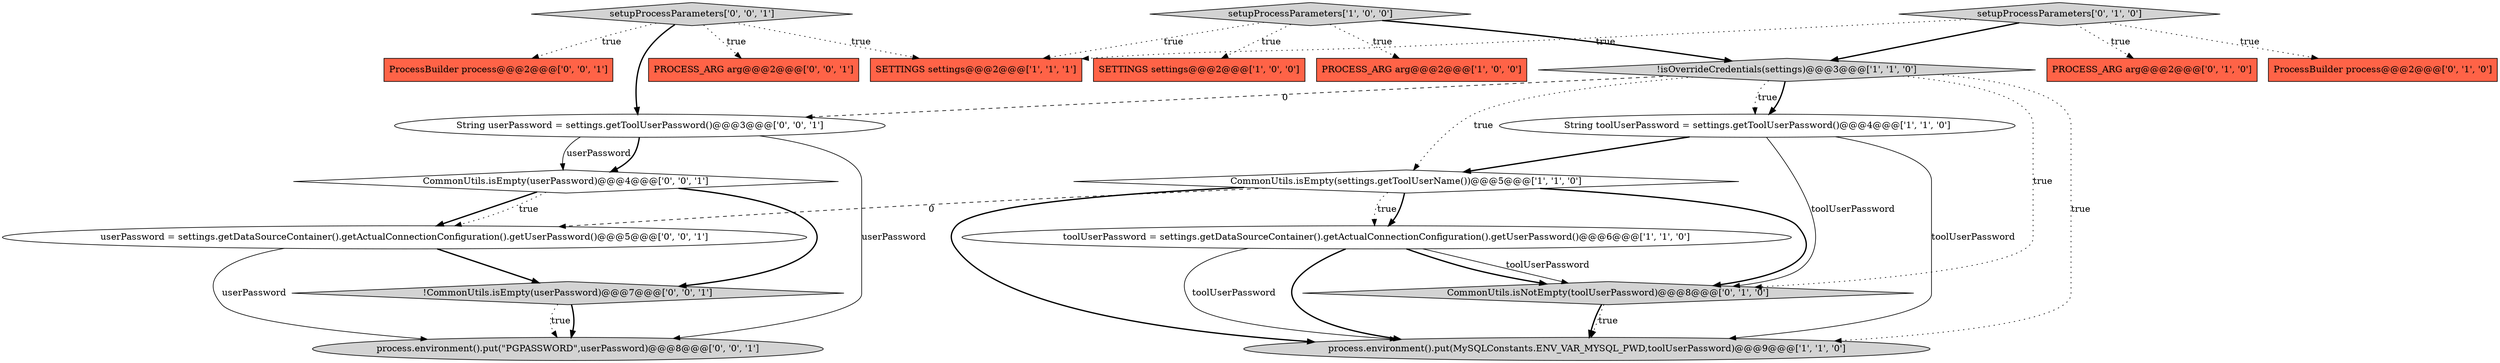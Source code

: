digraph {
8 [style = filled, label = "toolUserPassword = settings.getDataSourceContainer().getActualConnectionConfiguration().getUserPassword()@@@6@@@['1', '1', '0']", fillcolor = white, shape = ellipse image = "AAA0AAABBB1BBB"];
0 [style = filled, label = "SETTINGS settings@@@2@@@['1', '0', '0']", fillcolor = tomato, shape = box image = "AAA0AAABBB1BBB"];
19 [style = filled, label = "userPassword = settings.getDataSourceContainer().getActualConnectionConfiguration().getUserPassword()@@@5@@@['0', '0', '1']", fillcolor = white, shape = ellipse image = "AAA0AAABBB3BBB"];
10 [style = filled, label = "PROCESS_ARG arg@@@2@@@['0', '1', '0']", fillcolor = tomato, shape = box image = "AAA0AAABBB2BBB"];
11 [style = filled, label = "CommonUtils.isNotEmpty(toolUserPassword)@@@8@@@['0', '1', '0']", fillcolor = lightgray, shape = diamond image = "AAA1AAABBB2BBB"];
16 [style = filled, label = "process.environment().put(\"PGPASSWORD\",userPassword)@@@8@@@['0', '0', '1']", fillcolor = lightgray, shape = ellipse image = "AAA0AAABBB3BBB"];
4 [style = filled, label = "SETTINGS settings@@@2@@@['1', '1', '1']", fillcolor = tomato, shape = box image = "AAA0AAABBB1BBB"];
2 [style = filled, label = "process.environment().put(MySQLConstants.ENV_VAR_MYSQL_PWD,toolUserPassword)@@@9@@@['1', '1', '0']", fillcolor = lightgray, shape = ellipse image = "AAA0AAABBB1BBB"];
5 [style = filled, label = "!isOverrideCredentials(settings)@@@3@@@['1', '1', '0']", fillcolor = lightgray, shape = diamond image = "AAA0AAABBB1BBB"];
7 [style = filled, label = "String toolUserPassword = settings.getToolUserPassword()@@@4@@@['1', '1', '0']", fillcolor = white, shape = ellipse image = "AAA0AAABBB1BBB"];
9 [style = filled, label = "ProcessBuilder process@@@2@@@['0', '1', '0']", fillcolor = tomato, shape = box image = "AAA0AAABBB2BBB"];
14 [style = filled, label = "ProcessBuilder process@@@2@@@['0', '0', '1']", fillcolor = tomato, shape = box image = "AAA0AAABBB3BBB"];
18 [style = filled, label = "String userPassword = settings.getToolUserPassword()@@@3@@@['0', '0', '1']", fillcolor = white, shape = ellipse image = "AAA0AAABBB3BBB"];
15 [style = filled, label = "PROCESS_ARG arg@@@2@@@['0', '0', '1']", fillcolor = tomato, shape = box image = "AAA0AAABBB3BBB"];
3 [style = filled, label = "PROCESS_ARG arg@@@2@@@['1', '0', '0']", fillcolor = tomato, shape = box image = "AAA0AAABBB1BBB"];
20 [style = filled, label = "!CommonUtils.isEmpty(userPassword)@@@7@@@['0', '0', '1']", fillcolor = lightgray, shape = diamond image = "AAA0AAABBB3BBB"];
1 [style = filled, label = "CommonUtils.isEmpty(settings.getToolUserName())@@@5@@@['1', '1', '0']", fillcolor = white, shape = diamond image = "AAA0AAABBB1BBB"];
17 [style = filled, label = "setupProcessParameters['0', '0', '1']", fillcolor = lightgray, shape = diamond image = "AAA0AAABBB3BBB"];
13 [style = filled, label = "CommonUtils.isEmpty(userPassword)@@@4@@@['0', '0', '1']", fillcolor = white, shape = diamond image = "AAA0AAABBB3BBB"];
6 [style = filled, label = "setupProcessParameters['1', '0', '0']", fillcolor = lightgray, shape = diamond image = "AAA0AAABBB1BBB"];
12 [style = filled, label = "setupProcessParameters['0', '1', '0']", fillcolor = lightgray, shape = diamond image = "AAA0AAABBB2BBB"];
12->10 [style = dotted, label="true"];
11->2 [style = dotted, label="true"];
1->8 [style = dotted, label="true"];
5->11 [style = dotted, label="true"];
17->14 [style = dotted, label="true"];
13->19 [style = bold, label=""];
20->16 [style = bold, label=""];
7->2 [style = solid, label="toolUserPassword"];
18->13 [style = solid, label="userPassword"];
18->16 [style = solid, label="userPassword"];
19->20 [style = bold, label=""];
8->11 [style = solid, label="toolUserPassword"];
1->8 [style = bold, label=""];
18->13 [style = bold, label=""];
5->7 [style = dotted, label="true"];
17->4 [style = dotted, label="true"];
20->16 [style = dotted, label="true"];
5->18 [style = dashed, label="0"];
8->2 [style = solid, label="toolUserPassword"];
11->2 [style = bold, label=""];
1->11 [style = bold, label=""];
6->0 [style = dotted, label="true"];
8->11 [style = bold, label=""];
6->4 [style = dotted, label="true"];
17->15 [style = dotted, label="true"];
12->5 [style = bold, label=""];
8->2 [style = bold, label=""];
1->19 [style = dashed, label="0"];
12->4 [style = dotted, label="true"];
12->9 [style = dotted, label="true"];
13->19 [style = dotted, label="true"];
6->5 [style = bold, label=""];
6->3 [style = dotted, label="true"];
7->11 [style = solid, label="toolUserPassword"];
5->1 [style = dotted, label="true"];
7->1 [style = bold, label=""];
13->20 [style = bold, label=""];
19->16 [style = solid, label="userPassword"];
1->2 [style = bold, label=""];
5->2 [style = dotted, label="true"];
5->7 [style = bold, label=""];
17->18 [style = bold, label=""];
}
